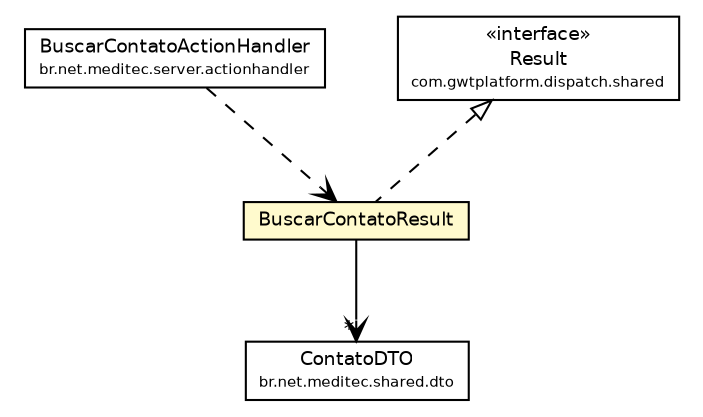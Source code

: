#!/usr/local/bin/dot
#
# Class diagram 
# Generated by UmlGraph version 4.6 (http://www.spinellis.gr/sw/umlgraph)
#

digraph G {
	edge [fontname="Helvetica",fontsize=10,labelfontname="Helvetica",labelfontsize=10];
	node [fontname="Helvetica",fontsize=10,shape=plaintext];
	// br.net.meditec.shared.commands.BuscarContatoResult
	c1923 [label=<<table border="0" cellborder="1" cellspacing="0" cellpadding="2" port="p" bgcolor="lemonChiffon" href="./BuscarContatoResult.html">
		<tr><td><table border="0" cellspacing="0" cellpadding="1">
			<tr><td> BuscarContatoResult </td></tr>
		</table></td></tr>
		</table>>, fontname="Helvetica", fontcolor="black", fontsize=9.0];
	// br.net.meditec.shared.dto.ContatoDTO
	c1926 [label=<<table border="0" cellborder="1" cellspacing="0" cellpadding="2" port="p" href="../dto/ContatoDTO.html">
		<tr><td><table border="0" cellspacing="0" cellpadding="1">
			<tr><td> ContatoDTO </td></tr>
			<tr><td><font point-size="7.0"> br.net.meditec.shared.dto </font></td></tr>
		</table></td></tr>
		</table>>, fontname="Helvetica", fontcolor="black", fontsize=9.0];
	// br.net.meditec.server.actionhandler.BuscarContatoActionHandler
	c1984 [label=<<table border="0" cellborder="1" cellspacing="0" cellpadding="2" port="p" href="../../server/actionhandler/BuscarContatoActionHandler.html">
		<tr><td><table border="0" cellspacing="0" cellpadding="1">
			<tr><td> BuscarContatoActionHandler </td></tr>
			<tr><td><font point-size="7.0"> br.net.meditec.server.actionhandler </font></td></tr>
		</table></td></tr>
		</table>>, fontname="Helvetica", fontcolor="black", fontsize=9.0];
	//br.net.meditec.shared.commands.BuscarContatoResult implements com.gwtplatform.dispatch.shared.Result
	c1987:p -> c1923:p [dir=back,arrowtail=empty,style=dashed];
	// br.net.meditec.shared.commands.BuscarContatoResult NAVASSOC br.net.meditec.shared.dto.ContatoDTO
	c1923:p -> c1926:p [taillabel="", label="", headlabel="*", fontname="Helvetica", fontcolor="black", fontsize=10.0, color="black", arrowhead=open];
	// br.net.meditec.server.actionhandler.BuscarContatoActionHandler DEPEND br.net.meditec.shared.commands.BuscarContatoResult
	c1984:p -> c1923:p [taillabel="", label="", headlabel="", fontname="Helvetica", fontcolor="black", fontsize=10.0, color="black", arrowhead=open, style=dashed];
	// com.gwtplatform.dispatch.shared.Result
	c1987 [label=<<table border="0" cellborder="1" cellspacing="0" cellpadding="2" port="p" href="http://java.sun.com/j2se/1.4.2/docs/api/com/gwtplatform/dispatch/shared/Result.html">
		<tr><td><table border="0" cellspacing="0" cellpadding="1">
			<tr><td> &laquo;interface&raquo; </td></tr>
			<tr><td> Result </td></tr>
			<tr><td><font point-size="7.0"> com.gwtplatform.dispatch.shared </font></td></tr>
		</table></td></tr>
		</table>>, fontname="Helvetica", fontcolor="black", fontsize=9.0];
}

